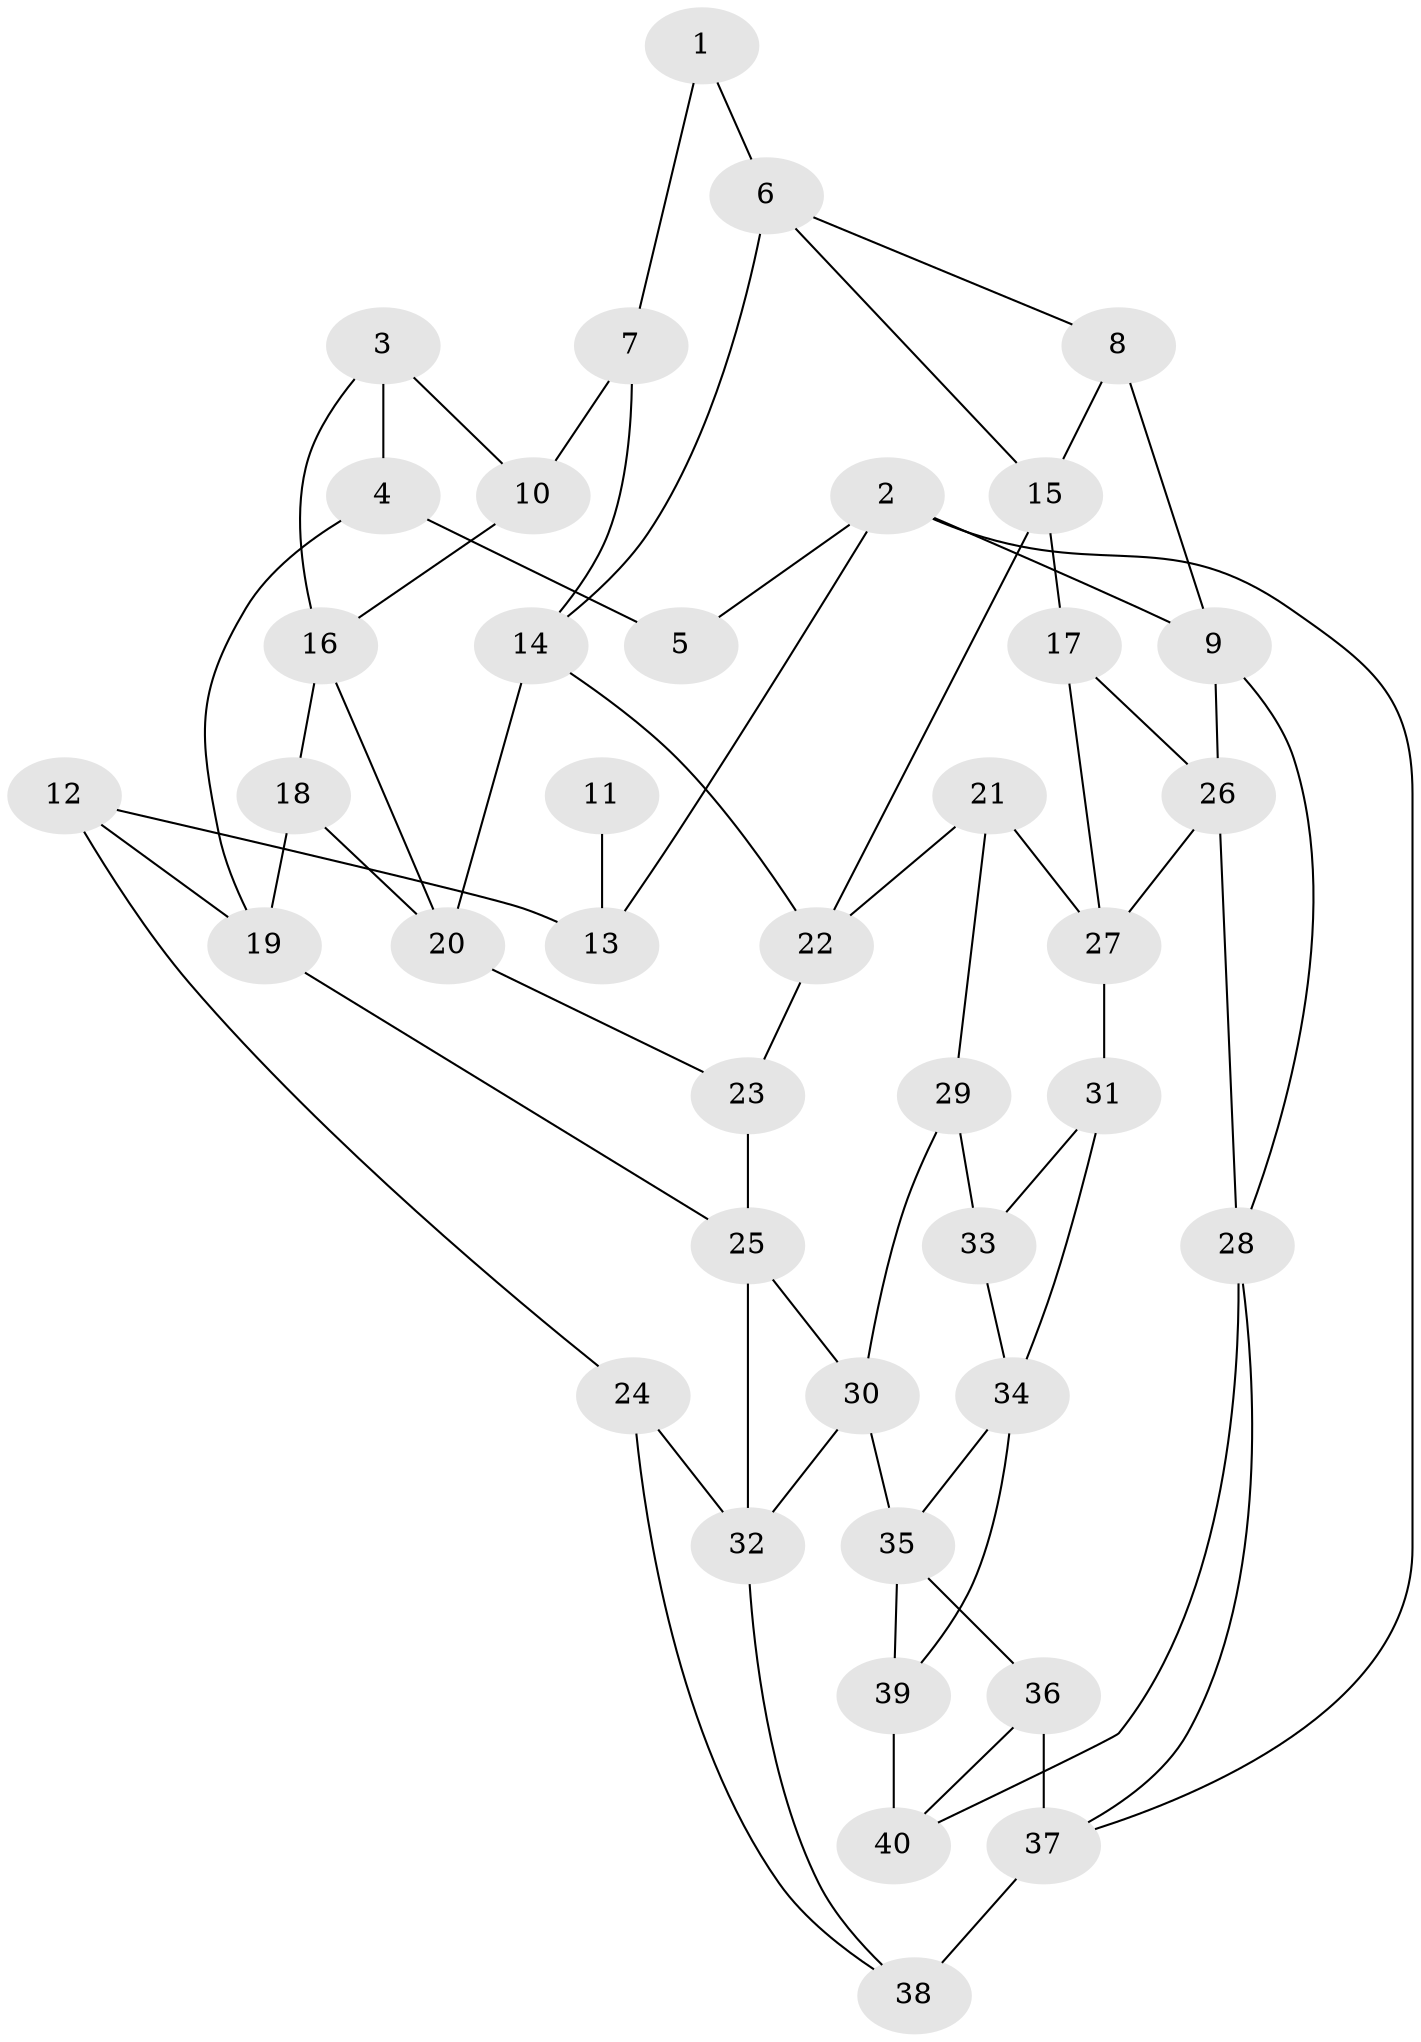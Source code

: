 // original degree distribution, {3: 0.030303030303030304, 4: 0.25757575757575757, 6: 0.22727272727272727, 5: 0.48484848484848486}
// Generated by graph-tools (version 1.1) at 2025/38/03/04/25 23:38:24]
// undirected, 40 vertices, 67 edges
graph export_dot {
  node [color=gray90,style=filled];
  1;
  2;
  3;
  4;
  5;
  6;
  7;
  8;
  9;
  10;
  11;
  12;
  13;
  14;
  15;
  16;
  17;
  18;
  19;
  20;
  21;
  22;
  23;
  24;
  25;
  26;
  27;
  28;
  29;
  30;
  31;
  32;
  33;
  34;
  35;
  36;
  37;
  38;
  39;
  40;
  1 -- 6 [weight=1.0];
  1 -- 7 [weight=1.0];
  2 -- 5 [weight=1.0];
  2 -- 9 [weight=1.0];
  2 -- 13 [weight=1.0];
  2 -- 37 [weight=1.0];
  3 -- 4 [weight=1.0];
  3 -- 10 [weight=1.0];
  3 -- 16 [weight=1.0];
  4 -- 5 [weight=1.0];
  4 -- 19 [weight=1.0];
  6 -- 8 [weight=1.0];
  6 -- 14 [weight=1.0];
  6 -- 15 [weight=1.0];
  7 -- 10 [weight=2.0];
  7 -- 14 [weight=1.0];
  8 -- 9 [weight=2.0];
  8 -- 15 [weight=1.0];
  9 -- 26 [weight=1.0];
  9 -- 28 [weight=1.0];
  10 -- 16 [weight=1.0];
  11 -- 13 [weight=2.0];
  12 -- 13 [weight=1.0];
  12 -- 19 [weight=1.0];
  12 -- 24 [weight=1.0];
  14 -- 20 [weight=1.0];
  14 -- 22 [weight=1.0];
  15 -- 17 [weight=1.0];
  15 -- 22 [weight=1.0];
  16 -- 18 [weight=1.0];
  16 -- 20 [weight=1.0];
  17 -- 26 [weight=1.0];
  17 -- 27 [weight=1.0];
  18 -- 19 [weight=1.0];
  18 -- 20 [weight=1.0];
  19 -- 25 [weight=1.0];
  20 -- 23 [weight=1.0];
  21 -- 22 [weight=1.0];
  21 -- 27 [weight=1.0];
  21 -- 29 [weight=1.0];
  22 -- 23 [weight=1.0];
  23 -- 25 [weight=1.0];
  24 -- 32 [weight=1.0];
  24 -- 38 [weight=1.0];
  25 -- 30 [weight=1.0];
  25 -- 32 [weight=1.0];
  26 -- 27 [weight=1.0];
  26 -- 28 [weight=1.0];
  27 -- 31 [weight=1.0];
  28 -- 37 [weight=1.0];
  28 -- 40 [weight=1.0];
  29 -- 30 [weight=1.0];
  29 -- 33 [weight=2.0];
  30 -- 32 [weight=1.0];
  30 -- 35 [weight=1.0];
  31 -- 33 [weight=1.0];
  31 -- 34 [weight=1.0];
  32 -- 38 [weight=1.0];
  33 -- 34 [weight=1.0];
  34 -- 35 [weight=1.0];
  34 -- 39 [weight=1.0];
  35 -- 36 [weight=1.0];
  35 -- 39 [weight=1.0];
  36 -- 37 [weight=1.0];
  36 -- 40 [weight=1.0];
  37 -- 38 [weight=2.0];
  39 -- 40 [weight=2.0];
}
